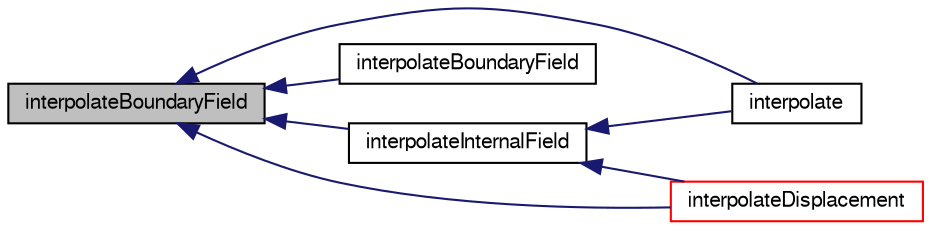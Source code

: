 digraph "interpolateBoundaryField"
{
  bgcolor="transparent";
  edge [fontname="FreeSans",fontsize="10",labelfontname="FreeSans",labelfontsize="10"];
  node [fontname="FreeSans",fontsize="10",shape=record];
  rankdir="LR";
  Node549 [label="interpolateBoundaryField",height=0.2,width=0.4,color="black", fillcolor="grey75", style="filled", fontcolor="black"];
  Node549 -> Node550 [dir="back",color="midnightblue",fontsize="10",style="solid",fontname="FreeSans"];
  Node550 [label="interpolate",height=0.2,width=0.4,color="black",URL="$a23286.html#afc26209179a3cedccad00695f4ca7ec7",tooltip="Interpolate from volField to pointField. "];
  Node549 -> Node551 [dir="back",color="midnightblue",fontsize="10",style="solid",fontname="FreeSans"];
  Node551 [label="interpolateBoundaryField",height=0.2,width=0.4,color="black",URL="$a23286.html#a936aa4b556cdd4187b15465740bae64c",tooltip="Interpolate boundary with constraints/boundary conditions. "];
  Node549 -> Node552 [dir="back",color="midnightblue",fontsize="10",style="solid",fontname="FreeSans"];
  Node552 [label="interpolateDisplacement",height=0.2,width=0.4,color="red",URL="$a23286.html#a779ebec8406fd38af9d56c2d3cc25884",tooltip="Interpolate from volField to pointField. "];
  Node549 -> Node554 [dir="back",color="midnightblue",fontsize="10",style="solid",fontname="FreeSans"];
  Node554 [label="interpolateInternalField",height=0.2,width=0.4,color="black",URL="$a23286.html#a35f20128ac138e1f38bde3d65c933069",tooltip="Interpolate internal field from volField to pointField. "];
  Node554 -> Node550 [dir="back",color="midnightblue",fontsize="10",style="solid",fontname="FreeSans"];
  Node554 -> Node552 [dir="back",color="midnightblue",fontsize="10",style="solid",fontname="FreeSans"];
}
